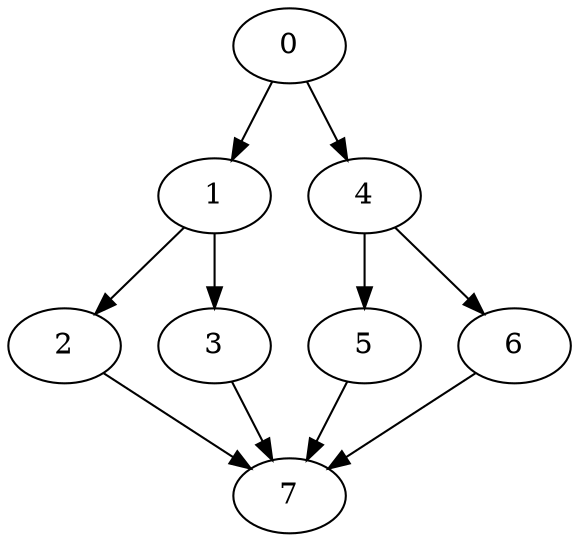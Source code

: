 digraph {
	0
	1
	2
	3
	4
	5
	6
	7
	1 -> 3
	0 -> 4
	4 -> 5
	4 -> 6
	5 -> 7
	6 -> 7
	2 -> 7
	3 -> 7
	0 -> 1
	1 -> 2
}
